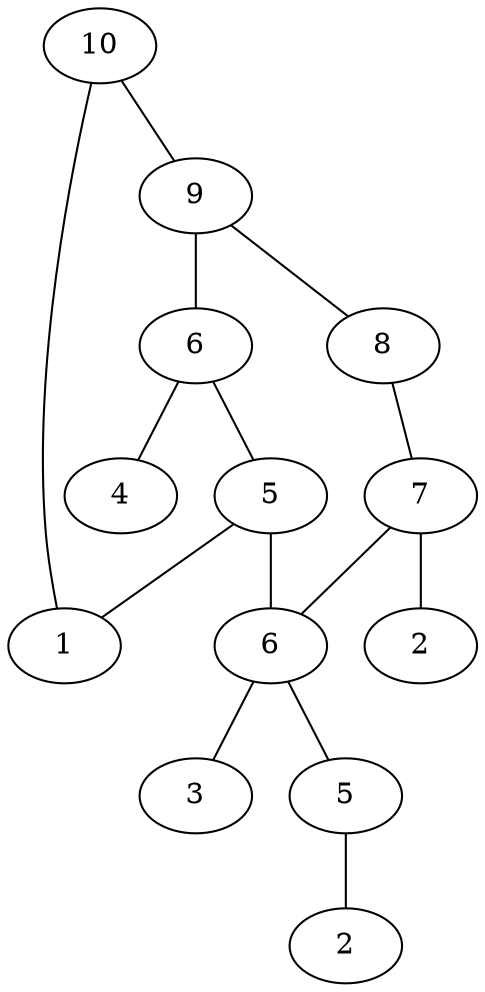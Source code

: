 graph ast {
	all [label=10];
	x [label=1];
	and [label=9];
	p_app[label=6];
	p [label=4];
	p_args [label=5];
	fc_app [label=6];
	f [label=3];
	fc_args [label=5];
	c [label=2];
	not [label=8];
	eq [label=7];
	d [label=2];

	all -- x;
	all -- and;
	and -- p_app;
	and -- not;
	p_app -- p;
	p_app -- p_args;
	p_args -- fc_app;
	p_args -- x;
	fc_app -- f;
	fc_app -- fc_args;
	fc_args -- c;
	not -- eq;
	eq -- fc_app;
	eq -- d;
}
